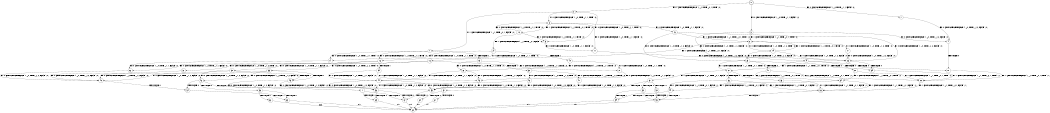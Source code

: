 digraph BCG {
size = "7, 10.5";
center = TRUE;
node [shape = circle];
0 [peripheries = 2];
0 -> 1 [label = "EX !0 !ATOMIC_EXCH_BRANCH (1, +0, TRUE, +1, 1, FALSE) !:0:"];
0 -> 2 [label = "EX !1 !ATOMIC_EXCH_BRANCH (1, +1, TRUE, +0, 1, TRUE) !:0:"];
0 -> 3 [label = "EX !0 !ATOMIC_EXCH_BRANCH (1, +0, TRUE, +1, 1, FALSE) !:0:"];
1 -> 4 [label = "EX !0 !ATOMIC_EXCH_BRANCH (1, +0, TRUE, +1, 2, FALSE) !:0:"];
2 -> 5 [label = "EX !0 !ATOMIC_EXCH_BRANCH (1, +0, TRUE, +1, 1, TRUE) !:0:"];
2 -> 6 [label = "EX !0 !ATOMIC_EXCH_BRANCH (1, +0, TRUE, +1, 1, TRUE) !:0:"];
2 -> 7 [label = "EX !1 !ATOMIC_EXCH_BRANCH (1, +1, TRUE, +0, 1, FALSE) !:0:"];
3 -> 4 [label = "EX !0 !ATOMIC_EXCH_BRANCH (1, +0, TRUE, +1, 2, FALSE) !:0:"];
3 -> 8 [label = "EX !1 !ATOMIC_EXCH_BRANCH (1, +1, TRUE, +0, 1, TRUE) !:0:"];
3 -> 9 [label = "EX !0 !ATOMIC_EXCH_BRANCH (1, +0, TRUE, +1, 2, FALSE) !:0:"];
4 -> 10 [label = "TERMINATE !0"];
5 -> 11 [label = "EX !0 !ATOMIC_EXCH_BRANCH (1, +0, TRUE, +1, 1, FALSE) !:0:"];
6 -> 11 [label = "EX !0 !ATOMIC_EXCH_BRANCH (1, +0, TRUE, +1, 1, FALSE) !:0:"];
6 -> 12 [label = "EX !1 !ATOMIC_EXCH_BRANCH (1, +1, TRUE, +0, 1, TRUE) !:0:"];
6 -> 13 [label = "EX !0 !ATOMIC_EXCH_BRANCH (1, +0, TRUE, +1, 1, FALSE) !:0:"];
7 -> 14 [label = "EX !0 !ATOMIC_EXCH_BRANCH (1, +0, TRUE, +1, 1, TRUE) !:0:"];
7 -> 15 [label = "TERMINATE !1"];
7 -> 16 [label = "EX !0 !ATOMIC_EXCH_BRANCH (1, +0, TRUE, +1, 1, TRUE) !:0:"];
8 -> 17 [label = "EX !0 !ATOMIC_EXCH_BRANCH (1, +0, TRUE, +1, 2, TRUE) !:0:"];
8 -> 18 [label = "EX !1 !ATOMIC_EXCH_BRANCH (1, +1, TRUE, +0, 1, FALSE) !:0:"];
8 -> 19 [label = "EX !0 !ATOMIC_EXCH_BRANCH (1, +0, TRUE, +1, 2, TRUE) !:0:"];
9 -> 10 [label = "TERMINATE !0"];
9 -> 20 [label = "TERMINATE !0"];
9 -> 21 [label = "EX !1 !ATOMIC_EXCH_BRANCH (1, +1, TRUE, +0, 1, TRUE) !:0:"];
10 -> 22 [label = "EX !1 !ATOMIC_EXCH_BRANCH (1, +1, TRUE, +0, 1, TRUE) !:1:"];
11 -> 23 [label = "EX !0 !ATOMIC_EXCH_BRANCH (1, +0, TRUE, +1, 2, FALSE) !:0:"];
12 -> 5 [label = "EX !0 !ATOMIC_EXCH_BRANCH (1, +0, TRUE, +1, 1, TRUE) !:0:"];
12 -> 24 [label = "EX !1 !ATOMIC_EXCH_BRANCH (1, +1, TRUE, +0, 1, FALSE) !:0:"];
12 -> 6 [label = "EX !0 !ATOMIC_EXCH_BRANCH (1, +0, TRUE, +1, 1, TRUE) !:0:"];
13 -> 23 [label = "EX !0 !ATOMIC_EXCH_BRANCH (1, +0, TRUE, +1, 2, FALSE) !:0:"];
13 -> 8 [label = "EX !1 !ATOMIC_EXCH_BRANCH (1, +1, TRUE, +0, 1, TRUE) !:0:"];
13 -> 25 [label = "EX !0 !ATOMIC_EXCH_BRANCH (1, +0, TRUE, +1, 2, FALSE) !:0:"];
14 -> 26 [label = "EX !0 !ATOMIC_EXCH_BRANCH (1, +0, TRUE, +1, 1, FALSE) !:0:"];
15 -> 27 [label = "EX !0 !ATOMIC_EXCH_BRANCH (1, +0, TRUE, +1, 1, TRUE) !:0:"];
15 -> 28 [label = "EX !0 !ATOMIC_EXCH_BRANCH (1, +0, TRUE, +1, 1, TRUE) !:0:"];
16 -> 26 [label = "EX !0 !ATOMIC_EXCH_BRANCH (1, +0, TRUE, +1, 1, FALSE) !:0:"];
16 -> 29 [label = "TERMINATE !1"];
16 -> 30 [label = "EX !0 !ATOMIC_EXCH_BRANCH (1, +0, TRUE, +1, 1, FALSE) !:0:"];
17 -> 23 [label = "EX !0 !ATOMIC_EXCH_BRANCH (1, +0, TRUE, +1, 2, FALSE) !:0:"];
18 -> 31 [label = "EX !0 !ATOMIC_EXCH_BRANCH (1, +0, TRUE, +1, 2, TRUE) !:0:"];
18 -> 32 [label = "TERMINATE !1"];
18 -> 33 [label = "EX !0 !ATOMIC_EXCH_BRANCH (1, +0, TRUE, +1, 2, TRUE) !:0:"];
19 -> 23 [label = "EX !0 !ATOMIC_EXCH_BRANCH (1, +0, TRUE, +1, 2, FALSE) !:0:"];
19 -> 8 [label = "EX !1 !ATOMIC_EXCH_BRANCH (1, +1, TRUE, +0, 1, TRUE) !:0:"];
19 -> 25 [label = "EX !0 !ATOMIC_EXCH_BRANCH (1, +0, TRUE, +1, 2, FALSE) !:0:"];
20 -> 22 [label = "EX !1 !ATOMIC_EXCH_BRANCH (1, +1, TRUE, +0, 1, TRUE) !:1:"];
20 -> 34 [label = "EX !1 !ATOMIC_EXCH_BRANCH (1, +1, TRUE, +0, 1, TRUE) !:1:"];
21 -> 35 [label = "TERMINATE !0"];
21 -> 36 [label = "TERMINATE !0"];
21 -> 37 [label = "EX !1 !ATOMIC_EXCH_BRANCH (1, +1, TRUE, +0, 1, FALSE) !:0:"];
22 -> 38 [label = "EX !1 !ATOMIC_EXCH_BRANCH (1, +1, TRUE, +0, 1, FALSE) !:1:"];
23 -> 39 [label = "TERMINATE !0"];
24 -> 14 [label = "EX !0 !ATOMIC_EXCH_BRANCH (1, +0, TRUE, +1, 1, TRUE) !:0:"];
24 -> 40 [label = "TERMINATE !1"];
24 -> 16 [label = "EX !0 !ATOMIC_EXCH_BRANCH (1, +0, TRUE, +1, 1, TRUE) !:0:"];
25 -> 39 [label = "TERMINATE !0"];
25 -> 41 [label = "TERMINATE !0"];
25 -> 21 [label = "EX !1 !ATOMIC_EXCH_BRANCH (1, +1, TRUE, +0, 1, TRUE) !:0:"];
26 -> 42 [label = "EX !0 !ATOMIC_EXCH_BRANCH (1, +0, TRUE, +1, 2, FALSE) !:0:"];
27 -> 43 [label = "EX !0 !ATOMIC_EXCH_BRANCH (1, +0, TRUE, +1, 1, FALSE) !:0:"];
28 -> 43 [label = "EX !0 !ATOMIC_EXCH_BRANCH (1, +0, TRUE, +1, 1, FALSE) !:0:"];
28 -> 44 [label = "EX !0 !ATOMIC_EXCH_BRANCH (1, +0, TRUE, +1, 1, FALSE) !:0:"];
29 -> 43 [label = "EX !0 !ATOMIC_EXCH_BRANCH (1, +0, TRUE, +1, 1, FALSE) !:0:"];
29 -> 44 [label = "EX !0 !ATOMIC_EXCH_BRANCH (1, +0, TRUE, +1, 1, FALSE) !:0:"];
30 -> 42 [label = "EX !0 !ATOMIC_EXCH_BRANCH (1, +0, TRUE, +1, 2, FALSE) !:0:"];
30 -> 45 [label = "TERMINATE !1"];
30 -> 46 [label = "EX !0 !ATOMIC_EXCH_BRANCH (1, +0, TRUE, +1, 2, FALSE) !:0:"];
31 -> 42 [label = "EX !0 !ATOMIC_EXCH_BRANCH (1, +0, TRUE, +1, 2, FALSE) !:0:"];
32 -> 47 [label = "EX !0 !ATOMIC_EXCH_BRANCH (1, +0, TRUE, +1, 2, TRUE) !:0:"];
32 -> 48 [label = "EX !0 !ATOMIC_EXCH_BRANCH (1, +0, TRUE, +1, 2, TRUE) !:0:"];
33 -> 42 [label = "EX !0 !ATOMIC_EXCH_BRANCH (1, +0, TRUE, +1, 2, FALSE) !:0:"];
33 -> 45 [label = "TERMINATE !1"];
33 -> 46 [label = "EX !0 !ATOMIC_EXCH_BRANCH (1, +0, TRUE, +1, 2, FALSE) !:0:"];
34 -> 38 [label = "EX !1 !ATOMIC_EXCH_BRANCH (1, +1, TRUE, +0, 1, FALSE) !:1:"];
34 -> 49 [label = "EX !1 !ATOMIC_EXCH_BRANCH (1, +1, TRUE, +0, 1, FALSE) !:1:"];
35 -> 38 [label = "EX !1 !ATOMIC_EXCH_BRANCH (1, +1, TRUE, +0, 1, FALSE) !:1:"];
36 -> 38 [label = "EX !1 !ATOMIC_EXCH_BRANCH (1, +1, TRUE, +0, 1, FALSE) !:1:"];
36 -> 49 [label = "EX !1 !ATOMIC_EXCH_BRANCH (1, +1, TRUE, +0, 1, FALSE) !:1:"];
37 -> 50 [label = "TERMINATE !0"];
37 -> 51 [label = "TERMINATE !1"];
37 -> 52 [label = "TERMINATE !0"];
38 -> 53 [label = "TERMINATE !1"];
39 -> 22 [label = "EX !1 !ATOMIC_EXCH_BRANCH (1, +1, TRUE, +0, 1, TRUE) !:1:"];
40 -> 27 [label = "EX !0 !ATOMIC_EXCH_BRANCH (1, +0, TRUE, +1, 1, TRUE) !:0:"];
40 -> 28 [label = "EX !0 !ATOMIC_EXCH_BRANCH (1, +0, TRUE, +1, 1, TRUE) !:0:"];
41 -> 22 [label = "EX !1 !ATOMIC_EXCH_BRANCH (1, +1, TRUE, +0, 1, TRUE) !:1:"];
41 -> 34 [label = "EX !1 !ATOMIC_EXCH_BRANCH (1, +1, TRUE, +0, 1, TRUE) !:1:"];
42 -> 54 [label = "TERMINATE !0"];
43 -> 55 [label = "EX !0 !ATOMIC_EXCH_BRANCH (1, +0, TRUE, +1, 2, FALSE) !:0:"];
44 -> 55 [label = "EX !0 !ATOMIC_EXCH_BRANCH (1, +0, TRUE, +1, 2, FALSE) !:0:"];
44 -> 56 [label = "EX !0 !ATOMIC_EXCH_BRANCH (1, +0, TRUE, +1, 2, FALSE) !:0:"];
45 -> 55 [label = "EX !0 !ATOMIC_EXCH_BRANCH (1, +0, TRUE, +1, 2, FALSE) !:0:"];
45 -> 56 [label = "EX !0 !ATOMIC_EXCH_BRANCH (1, +0, TRUE, +1, 2, FALSE) !:0:"];
46 -> 54 [label = "TERMINATE !0"];
46 -> 57 [label = "TERMINATE !1"];
46 -> 58 [label = "TERMINATE !0"];
47 -> 55 [label = "EX !0 !ATOMIC_EXCH_BRANCH (1, +0, TRUE, +1, 2, FALSE) !:0:"];
48 -> 55 [label = "EX !0 !ATOMIC_EXCH_BRANCH (1, +0, TRUE, +1, 2, FALSE) !:0:"];
48 -> 56 [label = "EX !0 !ATOMIC_EXCH_BRANCH (1, +0, TRUE, +1, 2, FALSE) !:0:"];
49 -> 53 [label = "TERMINATE !1"];
49 -> 59 [label = "TERMINATE !1"];
50 -> 53 [label = "TERMINATE !1"];
51 -> 60 [label = "TERMINATE !0"];
51 -> 61 [label = "TERMINATE !0"];
52 -> 53 [label = "TERMINATE !1"];
52 -> 59 [label = "TERMINATE !1"];
53 -> 62 [label = "exit"];
54 -> 63 [label = "TERMINATE !1"];
55 -> 64 [label = "TERMINATE !0"];
56 -> 64 [label = "TERMINATE !0"];
56 -> 65 [label = "TERMINATE !0"];
57 -> 64 [label = "TERMINATE !0"];
57 -> 65 [label = "TERMINATE !0"];
58 -> 63 [label = "TERMINATE !1"];
58 -> 66 [label = "TERMINATE !1"];
59 -> 62 [label = "exit"];
60 -> 62 [label = "exit"];
61 -> 62 [label = "exit"];
63 -> 62 [label = "exit"];
64 -> 62 [label = "exit"];
65 -> 62 [label = "exit"];
66 -> 62 [label = "exit"];
}
